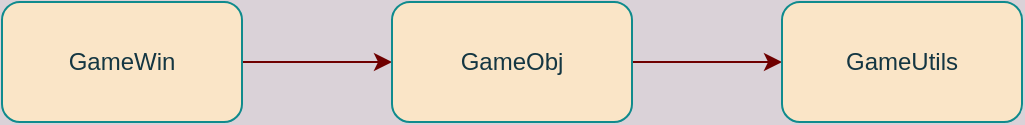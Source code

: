 <mxfile version="15.5.4" type="embed"><diagram id="ZKqjxub8RvEhfcgss1JS" name="Page-1"><mxGraphModel dx="988" dy="530" grid="1" gridSize="10" guides="1" tooltips="1" connect="1" arrows="1" fold="1" page="1" pageScale="1" pageWidth="850" pageHeight="1100" background="#DAD2D8" math="0" shadow="0"><root><mxCell id="0"/><mxCell id="1" parent="0"/><mxCell id="6" style="edgeStyle=orthogonalEdgeStyle;rounded=0;orthogonalLoop=1;jettySize=auto;html=1;exitX=1;exitY=0.5;exitDx=0;exitDy=0;entryX=0;entryY=0.5;entryDx=0;entryDy=0;fillColor=#a20025;strokeColor=#6F0000;" edge="1" parent="1" source="2" target="3"><mxGeometry relative="1" as="geometry"/></mxCell><mxCell id="2" value="GameWin" style="rounded=1;whiteSpace=wrap;html=1;sketch=0;fontColor=#143642;strokeColor=#0F8B8D;fillColor=#FAE5C7;" parent="1" vertex="1"><mxGeometry x="170" y="280" width="120" height="60" as="geometry"/></mxCell><mxCell id="7" style="edgeStyle=orthogonalEdgeStyle;rounded=0;orthogonalLoop=1;jettySize=auto;html=1;exitX=1;exitY=0.5;exitDx=0;exitDy=0;entryX=0;entryY=0.5;entryDx=0;entryDy=0;fillColor=#a20025;strokeColor=#6F0000;" edge="1" parent="1" source="3" target="4"><mxGeometry relative="1" as="geometry"/></mxCell><mxCell id="3" value="GameObj" style="rounded=1;whiteSpace=wrap;html=1;sketch=0;fontColor=#143642;strokeColor=#0F8B8D;fillColor=#FAE5C7;" parent="1" vertex="1"><mxGeometry x="365" y="280" width="120" height="60" as="geometry"/></mxCell><mxCell id="4" value="GameUtils" style="rounded=1;whiteSpace=wrap;html=1;sketch=0;fontColor=#143642;strokeColor=#0F8B8D;fillColor=#FAE5C7;" parent="1" vertex="1"><mxGeometry x="560" y="280" width="120" height="60" as="geometry"/></mxCell></root></mxGraphModel></diagram></mxfile>
